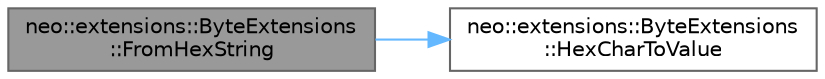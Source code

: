 digraph "neo::extensions::ByteExtensions::FromHexString"
{
 // LATEX_PDF_SIZE
  bgcolor="transparent";
  edge [fontname=Helvetica,fontsize=10,labelfontname=Helvetica,labelfontsize=10];
  node [fontname=Helvetica,fontsize=10,shape=box,height=0.2,width=0.4];
  rankdir="LR";
  Node1 [id="Node000001",label="neo::extensions::ByteExtensions\l::FromHexString",height=0.2,width=0.4,color="gray40", fillcolor="grey60", style="filled", fontcolor="black",tooltip="Converts a hex string to byte array."];
  Node1 -> Node2 [id="edge1_Node000001_Node000002",color="steelblue1",style="solid",tooltip=" "];
  Node2 [id="Node000002",label="neo::extensions::ByteExtensions\l::HexCharToValue",height=0.2,width=0.4,color="grey40", fillcolor="white", style="filled",URL="$classneo_1_1extensions_1_1_byte_extensions.html#a8065de037b9ebd92b4292c9eabf39936",tooltip="Converts a single hex character to its numeric value."];
}
